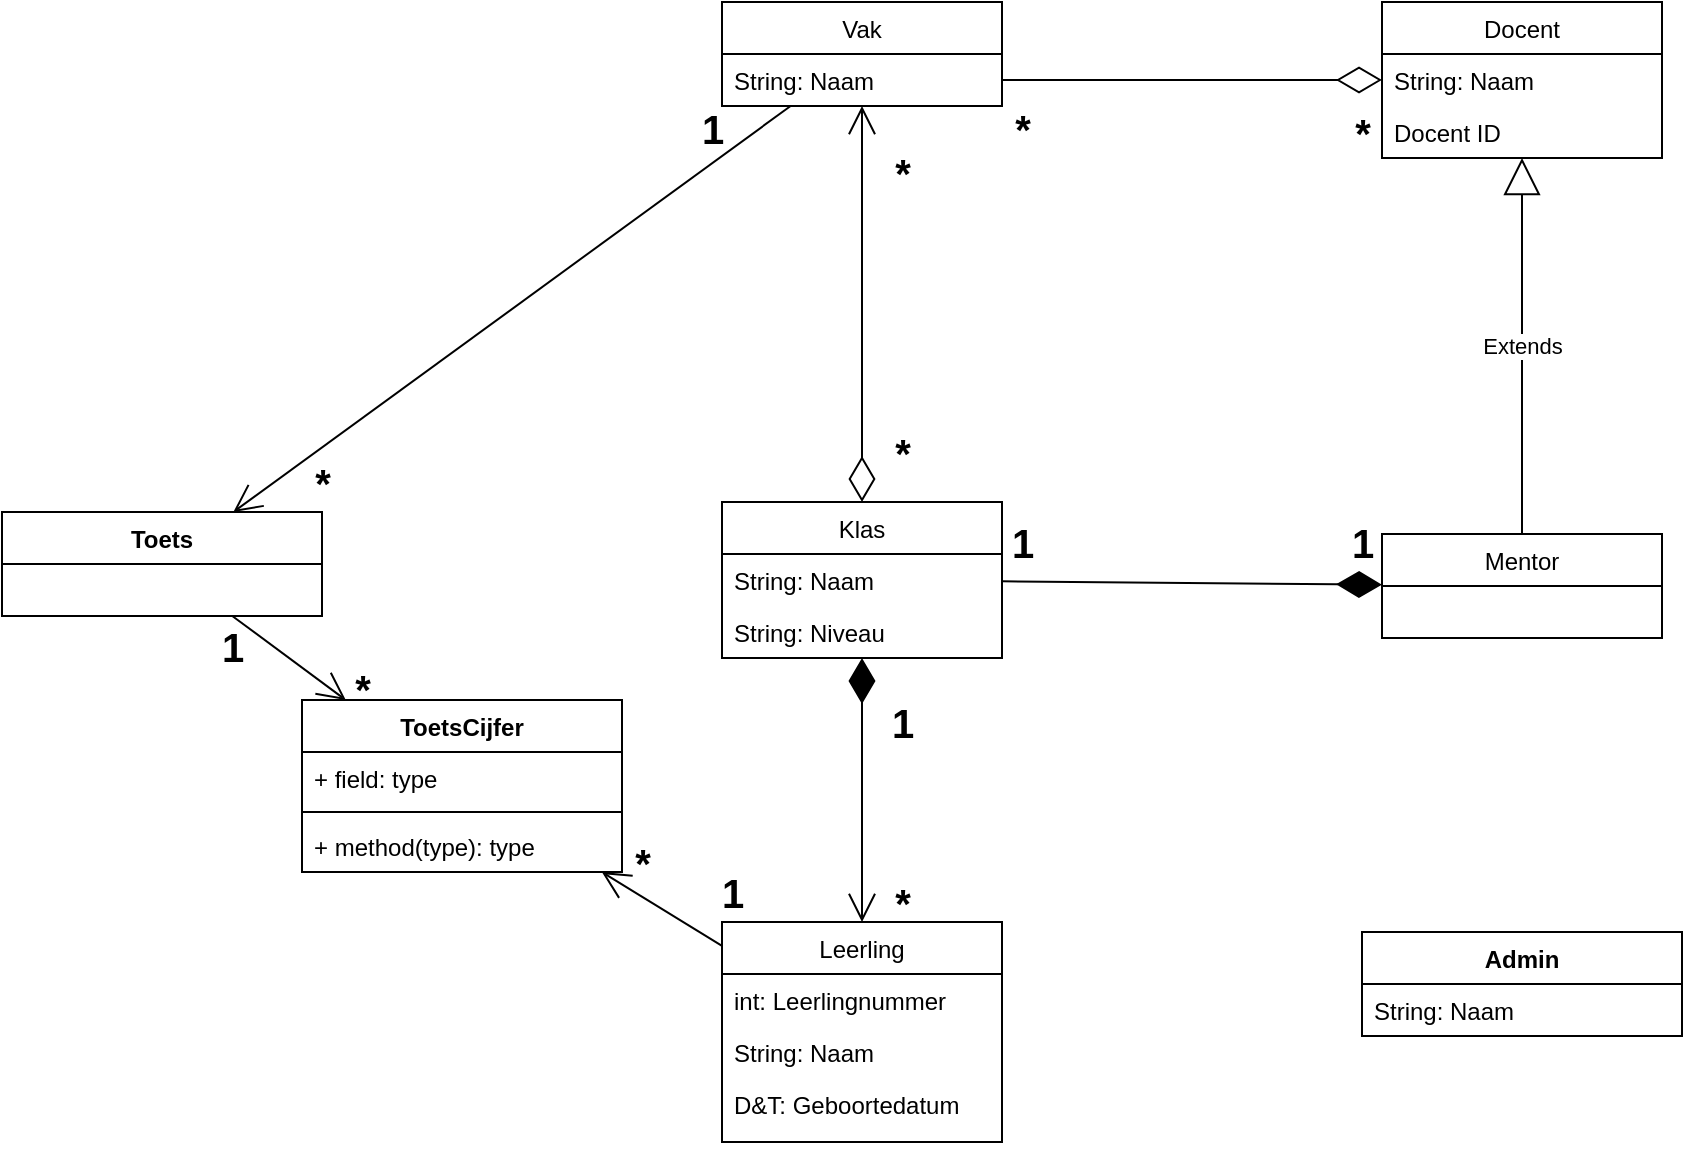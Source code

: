 <mxfile version="13.5.5" type="device"><diagram id="BTmoAk8FPDjdw33fMetG" name="Page-1"><mxGraphModel dx="1588" dy="1803" grid="1" gridSize="10" guides="1" tooltips="1" connect="1" arrows="1" fold="1" page="1" pageScale="1" pageWidth="850" pageHeight="1100" math="0" shadow="0"><root><mxCell id="0"/><mxCell id="1" parent="0"/><mxCell id="AvC1LczeSgzYEv59syQH-21" value="Extends" style="endArrow=block;endSize=16;endFill=0;html=1;exitX=0.5;exitY=0;exitDx=0;exitDy=0;" parent="1" source="AvC1LczeSgzYEv59syQH-13" target="AvC1LczeSgzYEv59syQH-9" edge="1"><mxGeometry width="160" relative="1" as="geometry"><mxPoint x="340" y="-370" as="sourcePoint"/><mxPoint x="500" y="-370" as="targetPoint"/></mxGeometry></mxCell><mxCell id="AvC1LczeSgzYEv59syQH-23" value="" style="endArrow=open;endFill=1;endSize=12;html=1;startArrow=diamondThin;startFill=0;startSize=20;" parent="1" source="AvC1LczeSgzYEv59syQH-5" target="AvC1LczeSgzYEv59syQH-17" edge="1"><mxGeometry width="160" relative="1" as="geometry"><mxPoint x="270" y="-370" as="sourcePoint"/><mxPoint x="430" y="-370" as="targetPoint"/></mxGeometry></mxCell><mxCell id="AvC1LczeSgzYEv59syQH-17" value="Vak" style="swimlane;fontStyle=0;childLayout=stackLayout;horizontal=1;startSize=26;fillColor=none;horizontalStack=0;resizeParent=1;resizeParentMax=0;resizeLast=0;collapsible=1;marginBottom=0;" parent="1" vertex="1"><mxGeometry x="130" y="-750" width="140" height="52" as="geometry"/></mxCell><mxCell id="AvC1LczeSgzYEv59syQH-18" value="String: Naam" style="text;strokeColor=none;fillColor=none;align=left;verticalAlign=top;spacingLeft=4;spacingRight=4;overflow=hidden;rotatable=0;points=[[0,0.5],[1,0.5]];portConstraint=eastwest;" parent="AvC1LczeSgzYEv59syQH-17" vertex="1"><mxGeometry y="26" width="140" height="26" as="geometry"/></mxCell><mxCell id="AvC1LczeSgzYEv59syQH-24" value="" style="endArrow=open;endFill=1;endSize=12;html=1;startArrow=diamondThin;startFill=1;sourcePerimeterSpacing=0;startSize=20;" parent="1" source="AvC1LczeSgzYEv59syQH-5" target="AvC1LczeSgzYEv59syQH-1" edge="1"><mxGeometry width="160" relative="1" as="geometry"><mxPoint x="270" y="-370" as="sourcePoint"/><mxPoint x="430" y="-370" as="targetPoint"/></mxGeometry></mxCell><mxCell id="AvC1LczeSgzYEv59syQH-1" value="Leerling" style="swimlane;fontStyle=0;childLayout=stackLayout;horizontal=1;startSize=26;fillColor=none;horizontalStack=0;resizeParent=1;resizeParentMax=0;resizeLast=0;collapsible=1;marginBottom=0;" parent="1" vertex="1"><mxGeometry x="130" y="-290" width="140" height="110" as="geometry"/></mxCell><mxCell id="AvC1LczeSgzYEv59syQH-2" value="int: Leerlingnummer" style="text;strokeColor=none;fillColor=none;align=left;verticalAlign=top;spacingLeft=4;spacingRight=4;overflow=hidden;rotatable=0;points=[[0,0.5],[1,0.5]];portConstraint=eastwest;" parent="AvC1LczeSgzYEv59syQH-1" vertex="1"><mxGeometry y="26" width="140" height="26" as="geometry"/></mxCell><mxCell id="AvC1LczeSgzYEv59syQH-3" value="String: Naam" style="text;strokeColor=none;fillColor=none;align=left;verticalAlign=top;spacingLeft=4;spacingRight=4;overflow=hidden;rotatable=0;points=[[0,0.5],[1,0.5]];portConstraint=eastwest;" parent="AvC1LczeSgzYEv59syQH-1" vertex="1"><mxGeometry y="52" width="140" height="26" as="geometry"/></mxCell><mxCell id="AvC1LczeSgzYEv59syQH-4" value="D&amp;T: Geboortedatum" style="text;strokeColor=none;fillColor=none;align=left;verticalAlign=top;spacingLeft=4;spacingRight=4;overflow=hidden;rotatable=0;points=[[0,0.5],[1,0.5]];portConstraint=eastwest;" parent="AvC1LczeSgzYEv59syQH-1" vertex="1"><mxGeometry y="78" width="140" height="32" as="geometry"/></mxCell><mxCell id="AvC1LczeSgzYEv59syQH-9" value="Docent" style="swimlane;fontStyle=0;childLayout=stackLayout;horizontal=1;startSize=26;fillColor=none;horizontalStack=0;resizeParent=1;resizeParentMax=0;resizeLast=0;collapsible=1;marginBottom=0;" parent="1" vertex="1"><mxGeometry x="460" y="-750" width="140" height="78" as="geometry"/></mxCell><mxCell id="AvC1LczeSgzYEv59syQH-10" value="String: Naam" style="text;strokeColor=none;fillColor=none;align=left;verticalAlign=top;spacingLeft=4;spacingRight=4;overflow=hidden;rotatable=0;points=[[0,0.5],[1,0.5]];portConstraint=eastwest;" parent="AvC1LczeSgzYEv59syQH-9" vertex="1"><mxGeometry y="26" width="140" height="26" as="geometry"/></mxCell><mxCell id="AvC1LczeSgzYEv59syQH-11" value="Docent ID" style="text;strokeColor=none;fillColor=none;align=left;verticalAlign=top;spacingLeft=4;spacingRight=4;overflow=hidden;rotatable=0;points=[[0,0.5],[1,0.5]];portConstraint=eastwest;" parent="AvC1LczeSgzYEv59syQH-9" vertex="1"><mxGeometry y="52" width="140" height="26" as="geometry"/></mxCell><mxCell id="AvC1LczeSgzYEv59syQH-25" value="" style="endArrow=none;endFill=0;endSize=12;html=1;startArrow=diamondThin;startFill=0;startSize=20;" parent="1" source="AvC1LczeSgzYEv59syQH-10" target="AvC1LczeSgzYEv59syQH-18" edge="1"><mxGeometry width="160" relative="1" as="geometry"><mxPoint x="460" y="-699" as="sourcePoint"/><mxPoint x="430" y="-370" as="targetPoint"/></mxGeometry></mxCell><mxCell id="AvC1LczeSgzYEv59syQH-26" value="" style="endArrow=none;endFill=0;endSize=20;html=1;startSize=20;startArrow=diamondThin;startFill=1;" parent="1" source="AvC1LczeSgzYEv59syQH-13" target="AvC1LczeSgzYEv59syQH-5" edge="1"><mxGeometry width="160" relative="1" as="geometry"><mxPoint x="460" y="-448" as="sourcePoint"/><mxPoint x="430" y="-400" as="targetPoint"/></mxGeometry></mxCell><mxCell id="AvC1LczeSgzYEv59syQH-28" value="1" style="text;html=1;align=center;verticalAlign=middle;resizable=0;points=[];autosize=1;fontSize=20;fontStyle=1" parent="1" vertex="1"><mxGeometry x="265" y="-495" width="30" height="30" as="geometry"/></mxCell><mxCell id="AvC1LczeSgzYEv59syQH-29" value="1" style="text;html=1;align=center;verticalAlign=middle;resizable=0;points=[];autosize=1;fontSize=20;fontStyle=1" parent="1" vertex="1"><mxGeometry x="435" y="-495" width="30" height="30" as="geometry"/></mxCell><mxCell id="AvC1LczeSgzYEv59syQH-30" value="*" style="text;html=1;align=center;verticalAlign=middle;resizable=0;points=[];autosize=1;fontSize=20;fontStyle=1" parent="1" vertex="1"><mxGeometry x="440" y="-700" width="20" height="30" as="geometry"/></mxCell><mxCell id="AvC1LczeSgzYEv59syQH-31" value="*" style="text;html=1;align=center;verticalAlign=middle;resizable=0;points=[];autosize=1;fontSize=20;fontStyle=1" parent="1" vertex="1"><mxGeometry x="270" y="-702" width="20" height="30" as="geometry"/></mxCell><mxCell id="AvC1LczeSgzYEv59syQH-32" value="*" style="text;html=1;align=center;verticalAlign=middle;resizable=0;points=[];autosize=1;fontSize=20;fontStyle=1" parent="1" vertex="1"><mxGeometry x="210" y="-540" width="20" height="30" as="geometry"/></mxCell><mxCell id="AvC1LczeSgzYEv59syQH-33" value="*" style="text;html=1;align=center;verticalAlign=middle;resizable=0;points=[];autosize=1;fontSize=20;fontStyle=1" parent="1" vertex="1"><mxGeometry x="210" y="-680" width="20" height="30" as="geometry"/></mxCell><mxCell id="AvC1LczeSgzYEv59syQH-34" value="1" style="text;html=1;align=center;verticalAlign=middle;resizable=0;points=[];autosize=1;fontSize=20;fontStyle=1" parent="1" vertex="1"><mxGeometry x="205" y="-405" width="30" height="30" as="geometry"/></mxCell><mxCell id="AvC1LczeSgzYEv59syQH-35" value="*" style="text;html=1;align=center;verticalAlign=middle;resizable=0;points=[];autosize=1;fontSize=20;fontStyle=1" parent="1" vertex="1"><mxGeometry x="210" y="-315" width="20" height="30" as="geometry"/></mxCell><mxCell id="AvC1LczeSgzYEv59syQH-13" value="Mentor" style="swimlane;fontStyle=0;childLayout=stackLayout;horizontal=1;startSize=26;fillColor=none;horizontalStack=0;resizeParent=1;resizeParentMax=0;resizeLast=0;collapsible=1;marginBottom=0;" parent="1" vertex="1"><mxGeometry x="460" y="-484" width="140" height="52" as="geometry"/></mxCell><mxCell id="AvC1LczeSgzYEv59syQH-5" value="Klas" style="swimlane;fontStyle=0;childLayout=stackLayout;horizontal=1;startSize=26;fillColor=none;horizontalStack=0;resizeParent=1;resizeParentMax=0;resizeLast=0;collapsible=1;marginBottom=0;" parent="1" vertex="1"><mxGeometry x="130" y="-500" width="140" height="78" as="geometry"/></mxCell><mxCell id="AvC1LczeSgzYEv59syQH-6" value="String: Naam" style="text;strokeColor=none;fillColor=none;align=left;verticalAlign=top;spacingLeft=4;spacingRight=4;overflow=hidden;rotatable=0;points=[[0,0.5],[1,0.5]];portConstraint=eastwest;" parent="AvC1LczeSgzYEv59syQH-5" vertex="1"><mxGeometry y="26" width="140" height="26" as="geometry"/></mxCell><mxCell id="AvC1LczeSgzYEv59syQH-7" value="String: Niveau" style="text;strokeColor=none;fillColor=none;align=left;verticalAlign=top;spacingLeft=4;spacingRight=4;overflow=hidden;rotatable=0;points=[[0,0.5],[1,0.5]];portConstraint=eastwest;" parent="AvC1LczeSgzYEv59syQH-5" vertex="1"><mxGeometry y="52" width="140" height="26" as="geometry"/></mxCell><mxCell id="Er3JqtpV3Wg_y_M2TmGJ-5" value="" style="endArrow=open;html=1;endFill=0;startSize=20;endSize=12;" edge="1" parent="1" source="AvC1LczeSgzYEv59syQH-1" target="Er3JqtpV3Wg_y_M2TmGJ-12"><mxGeometry width="50" height="50" relative="1" as="geometry"><mxPoint x="140" y="-470" as="sourcePoint"/><mxPoint x="-30" y="-140" as="targetPoint"/></mxGeometry></mxCell><mxCell id="Er3JqtpV3Wg_y_M2TmGJ-16" value="" style="endArrow=none;html=1;endFill=0;startArrow=open;startFill=0;endSize=12;startSize=12;" edge="1" parent="1" source="Er3JqtpV3Wg_y_M2TmGJ-12" target="Er3JqtpV3Wg_y_M2TmGJ-1"><mxGeometry width="50" height="50" relative="1" as="geometry"><mxPoint x="-410" y="-320" as="sourcePoint"/><mxPoint x="-360" y="-370" as="targetPoint"/></mxGeometry></mxCell><mxCell id="Er3JqtpV3Wg_y_M2TmGJ-1" value="Toets" style="swimlane;fontStyle=1;align=center;verticalAlign=top;childLayout=stackLayout;horizontal=1;startSize=26;horizontalStack=0;resizeParent=1;resizeParentMax=0;resizeLast=0;collapsible=1;marginBottom=0;" vertex="1" parent="1"><mxGeometry x="-230" y="-495" width="160" height="52" as="geometry"/></mxCell><mxCell id="Er3JqtpV3Wg_y_M2TmGJ-17" value="" style="endArrow=none;html=1;endFill=0;startArrow=open;startFill=0;endSize=12;startSize=12;" edge="1" parent="1" source="Er3JqtpV3Wg_y_M2TmGJ-1" target="AvC1LczeSgzYEv59syQH-17"><mxGeometry width="50" height="50" relative="1" as="geometry"><mxPoint x="-20" y="-620" as="sourcePoint"/><mxPoint x="30" y="-670" as="targetPoint"/></mxGeometry></mxCell><mxCell id="Er3JqtpV3Wg_y_M2TmGJ-12" value="ToetsCijfer" style="swimlane;fontStyle=1;align=center;verticalAlign=top;childLayout=stackLayout;horizontal=1;startSize=26;horizontalStack=0;resizeParent=1;resizeParentMax=0;resizeLast=0;collapsible=1;marginBottom=0;" vertex="1" parent="1"><mxGeometry x="-80" y="-401" width="160" height="86" as="geometry"/></mxCell><mxCell id="Er3JqtpV3Wg_y_M2TmGJ-13" value="+ field: type" style="text;strokeColor=none;fillColor=none;align=left;verticalAlign=top;spacingLeft=4;spacingRight=4;overflow=hidden;rotatable=0;points=[[0,0.5],[1,0.5]];portConstraint=eastwest;" vertex="1" parent="Er3JqtpV3Wg_y_M2TmGJ-12"><mxGeometry y="26" width="160" height="26" as="geometry"/></mxCell><mxCell id="Er3JqtpV3Wg_y_M2TmGJ-14" value="" style="line;strokeWidth=1;fillColor=none;align=left;verticalAlign=middle;spacingTop=-1;spacingLeft=3;spacingRight=3;rotatable=0;labelPosition=right;points=[];portConstraint=eastwest;" vertex="1" parent="Er3JqtpV3Wg_y_M2TmGJ-12"><mxGeometry y="52" width="160" height="8" as="geometry"/></mxCell><mxCell id="Er3JqtpV3Wg_y_M2TmGJ-15" value="+ method(type): type" style="text;strokeColor=none;fillColor=none;align=left;verticalAlign=top;spacingLeft=4;spacingRight=4;overflow=hidden;rotatable=0;points=[[0,0.5],[1,0.5]];portConstraint=eastwest;" vertex="1" parent="Er3JqtpV3Wg_y_M2TmGJ-12"><mxGeometry y="60" width="160" height="26" as="geometry"/></mxCell><mxCell id="Er3JqtpV3Wg_y_M2TmGJ-18" value="&lt;font style=&quot;font-size: 20px&quot;&gt;*&lt;/font&gt;" style="text;html=1;align=center;verticalAlign=middle;resizable=0;points=[];autosize=1;fontStyle=1" vertex="1" parent="1"><mxGeometry x="80" y="-330" width="20" height="20" as="geometry"/></mxCell><mxCell id="Er3JqtpV3Wg_y_M2TmGJ-19" value="&lt;font style=&quot;font-size: 20px&quot;&gt;1&lt;/font&gt;" style="text;html=1;align=center;verticalAlign=middle;resizable=0;points=[];autosize=1;fontStyle=1;fontSize=20;" vertex="1" parent="1"><mxGeometry x="120" y="-320" width="30" height="30" as="geometry"/></mxCell><mxCell id="Er3JqtpV3Wg_y_M2TmGJ-20" value="&lt;b&gt;1&lt;/b&gt;" style="text;html=1;align=center;verticalAlign=middle;resizable=0;points=[];autosize=1;fontSize=20;" vertex="1" parent="1"><mxGeometry x="-130" y="-443" width="30" height="30" as="geometry"/></mxCell><mxCell id="Er3JqtpV3Wg_y_M2TmGJ-22" value="&lt;b&gt;*&lt;/b&gt;" style="text;html=1;align=center;verticalAlign=middle;resizable=0;points=[];autosize=1;fontSize=20;" vertex="1" parent="1"><mxGeometry x="-60" y="-422" width="20" height="30" as="geometry"/></mxCell><mxCell id="Er3JqtpV3Wg_y_M2TmGJ-23" value="*" style="text;html=1;align=center;verticalAlign=middle;resizable=0;points=[];autosize=1;fontSize=20;fontStyle=1" vertex="1" parent="1"><mxGeometry x="-80" y="-525" width="20" height="30" as="geometry"/></mxCell><mxCell id="Er3JqtpV3Wg_y_M2TmGJ-24" value="1" style="text;html=1;align=center;verticalAlign=middle;resizable=0;points=[];autosize=1;fontSize=20;fontStyle=1" vertex="1" parent="1"><mxGeometry x="110" y="-702" width="30" height="30" as="geometry"/></mxCell><mxCell id="Er3JqtpV3Wg_y_M2TmGJ-6" value="Admin&#10;" style="swimlane;fontStyle=1;align=center;verticalAlign=top;childLayout=stackLayout;horizontal=1;startSize=26;horizontalStack=0;resizeParent=1;resizeParentMax=0;resizeLast=0;collapsible=1;marginBottom=0;" vertex="1" parent="1"><mxGeometry x="450" y="-285" width="160" height="52" as="geometry"/></mxCell><mxCell id="Er3JqtpV3Wg_y_M2TmGJ-7" value="String: Naam" style="text;strokeColor=none;fillColor=none;align=left;verticalAlign=top;spacingLeft=4;spacingRight=4;overflow=hidden;rotatable=0;points=[[0,0.5],[1,0.5]];portConstraint=eastwest;" vertex="1" parent="Er3JqtpV3Wg_y_M2TmGJ-6"><mxGeometry y="26" width="160" height="26" as="geometry"/></mxCell></root></mxGraphModel></diagram></mxfile>